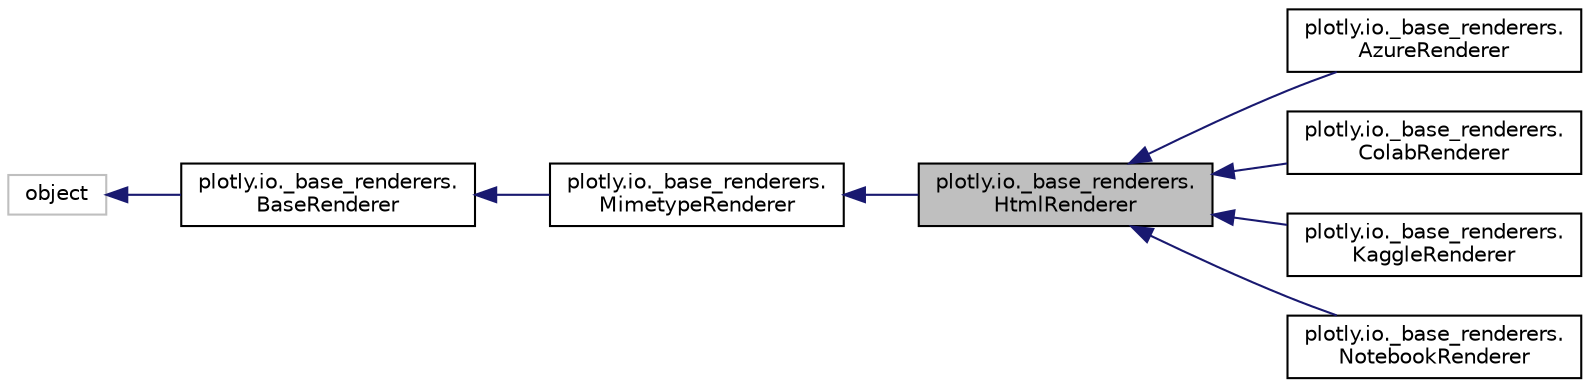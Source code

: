 digraph "plotly.io._base_renderers.HtmlRenderer"
{
 // LATEX_PDF_SIZE
  edge [fontname="Helvetica",fontsize="10",labelfontname="Helvetica",labelfontsize="10"];
  node [fontname="Helvetica",fontsize="10",shape=record];
  rankdir="LR";
  Node1 [label="plotly.io._base_renderers.\lHtmlRenderer",height=0.2,width=0.4,color="black", fillcolor="grey75", style="filled", fontcolor="black",tooltip=" "];
  Node2 -> Node1 [dir="back",color="midnightblue",fontsize="10",style="solid",fontname="Helvetica"];
  Node2 [label="plotly.io._base_renderers.\lMimetypeRenderer",height=0.2,width=0.4,color="black", fillcolor="white", style="filled",URL="$classplotly_1_1io_1_1__base__renderers_1_1_mimetype_renderer.html",tooltip=" "];
  Node3 -> Node2 [dir="back",color="midnightblue",fontsize="10",style="solid",fontname="Helvetica"];
  Node3 [label="plotly.io._base_renderers.\lBaseRenderer",height=0.2,width=0.4,color="black", fillcolor="white", style="filled",URL="$classplotly_1_1io_1_1__base__renderers_1_1_base_renderer.html",tooltip=" "];
  Node4 -> Node3 [dir="back",color="midnightblue",fontsize="10",style="solid",fontname="Helvetica"];
  Node4 [label="object",height=0.2,width=0.4,color="grey75", fillcolor="white", style="filled",tooltip=" "];
  Node1 -> Node5 [dir="back",color="midnightblue",fontsize="10",style="solid",fontname="Helvetica"];
  Node5 [label="plotly.io._base_renderers.\lAzureRenderer",height=0.2,width=0.4,color="black", fillcolor="white", style="filled",URL="$classplotly_1_1io_1_1__base__renderers_1_1_azure_renderer.html",tooltip=" "];
  Node1 -> Node6 [dir="back",color="midnightblue",fontsize="10",style="solid",fontname="Helvetica"];
  Node6 [label="plotly.io._base_renderers.\lColabRenderer",height=0.2,width=0.4,color="black", fillcolor="white", style="filled",URL="$classplotly_1_1io_1_1__base__renderers_1_1_colab_renderer.html",tooltip=" "];
  Node1 -> Node7 [dir="back",color="midnightblue",fontsize="10",style="solid",fontname="Helvetica"];
  Node7 [label="plotly.io._base_renderers.\lKaggleRenderer",height=0.2,width=0.4,color="black", fillcolor="white", style="filled",URL="$classplotly_1_1io_1_1__base__renderers_1_1_kaggle_renderer.html",tooltip=" "];
  Node1 -> Node8 [dir="back",color="midnightblue",fontsize="10",style="solid",fontname="Helvetica"];
  Node8 [label="plotly.io._base_renderers.\lNotebookRenderer",height=0.2,width=0.4,color="black", fillcolor="white", style="filled",URL="$classplotly_1_1io_1_1__base__renderers_1_1_notebook_renderer.html",tooltip=" "];
}
